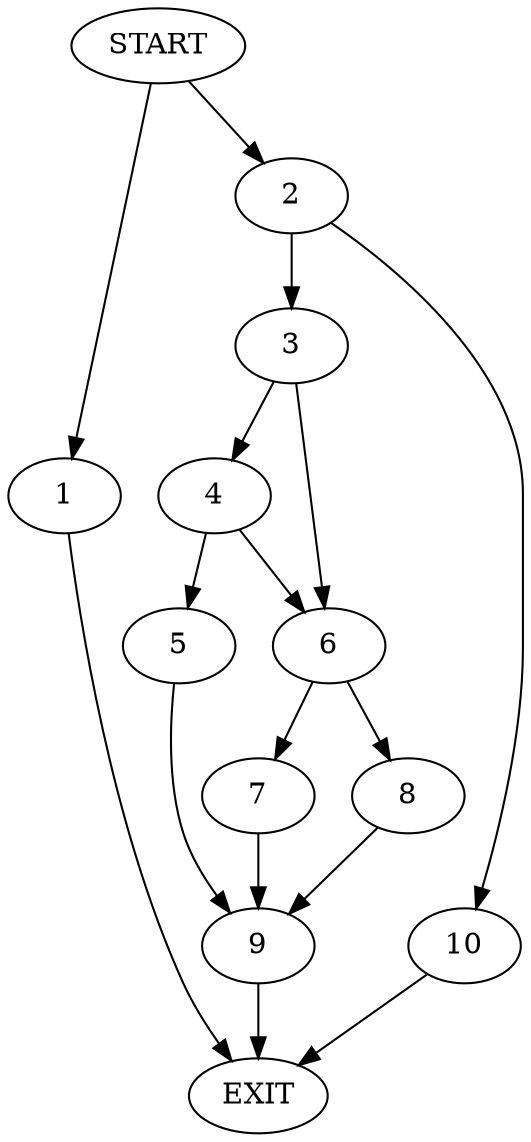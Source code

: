 digraph { 
0 [label="START"];
1;
2;
3;
4;
5;
6;
7;
8;
9;
10;
11[label="EXIT"];
0 -> 1;
0 -> 2;
1 -> 11;
2 -> 3;
2 -> 10;
3 -> 6;
3 -> 4;
4 -> 6;
4 -> 5;
5 -> 9;
6 -> 8;
6 -> 7;
7 -> 9;
8 -> 9;
9 -> 11;
10 -> 11;
}
